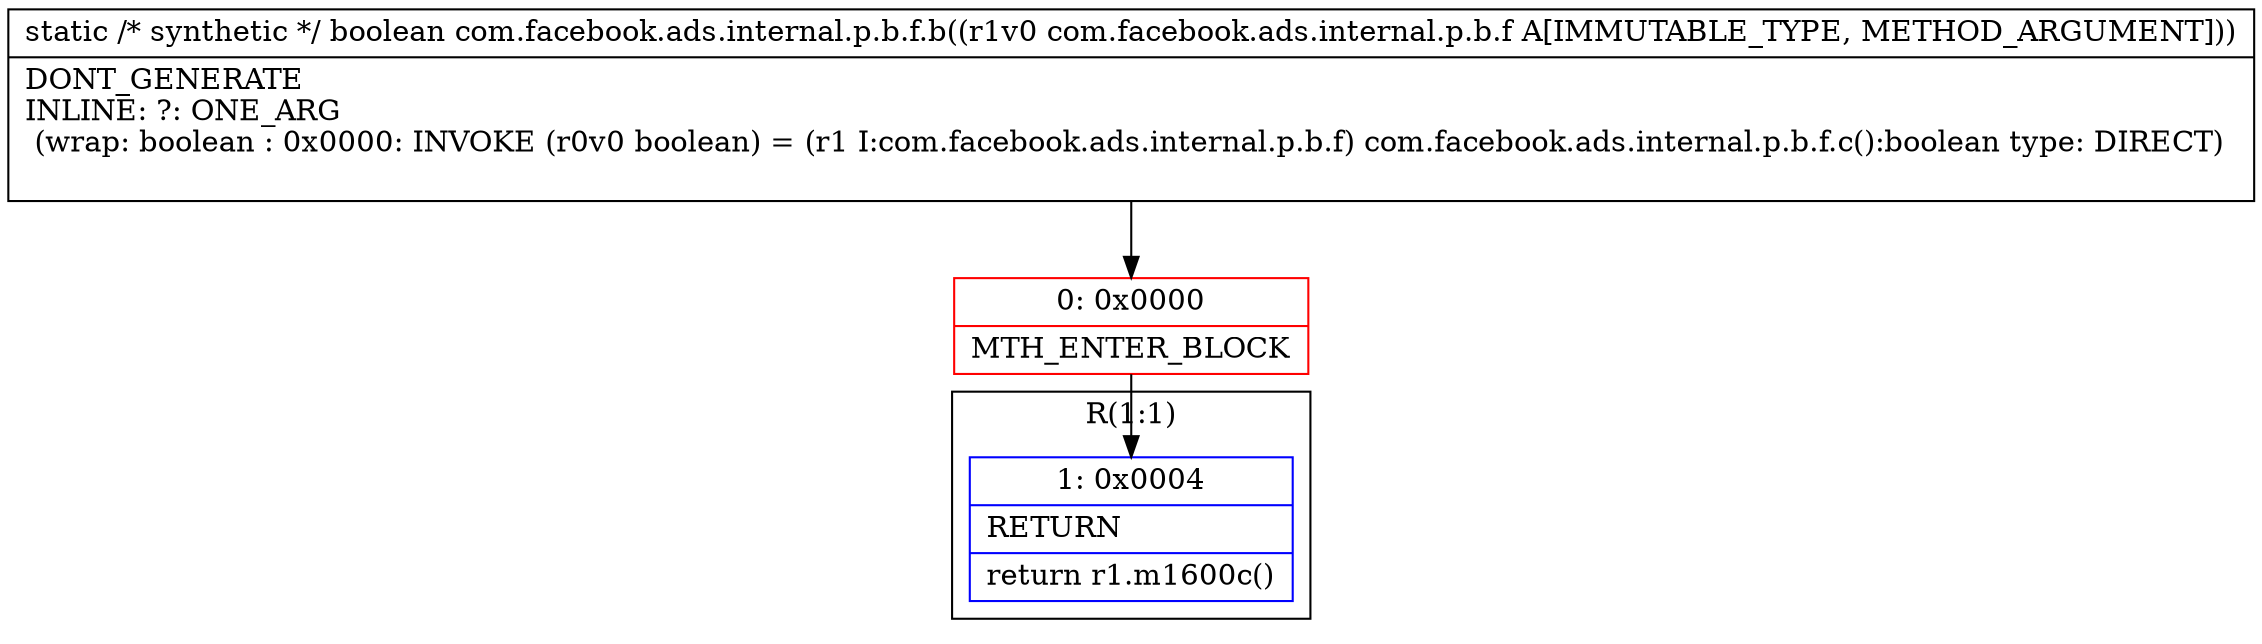 digraph "CFG forcom.facebook.ads.internal.p.b.f.b(Lcom\/facebook\/ads\/internal\/p\/b\/f;)Z" {
subgraph cluster_Region_470513290 {
label = "R(1:1)";
node [shape=record,color=blue];
Node_1 [shape=record,label="{1\:\ 0x0004|RETURN\l|return r1.m1600c()\l}"];
}
Node_0 [shape=record,color=red,label="{0\:\ 0x0000|MTH_ENTER_BLOCK\l}"];
MethodNode[shape=record,label="{static \/* synthetic *\/ boolean com.facebook.ads.internal.p.b.f.b((r1v0 com.facebook.ads.internal.p.b.f A[IMMUTABLE_TYPE, METHOD_ARGUMENT]))  | DONT_GENERATE\lINLINE: ?: ONE_ARG  \l  (wrap: boolean : 0x0000: INVOKE  (r0v0 boolean) = (r1 I:com.facebook.ads.internal.p.b.f) com.facebook.ads.internal.p.b.f.c():boolean type: DIRECT)\l\l}"];
MethodNode -> Node_0;
Node_0 -> Node_1;
}

